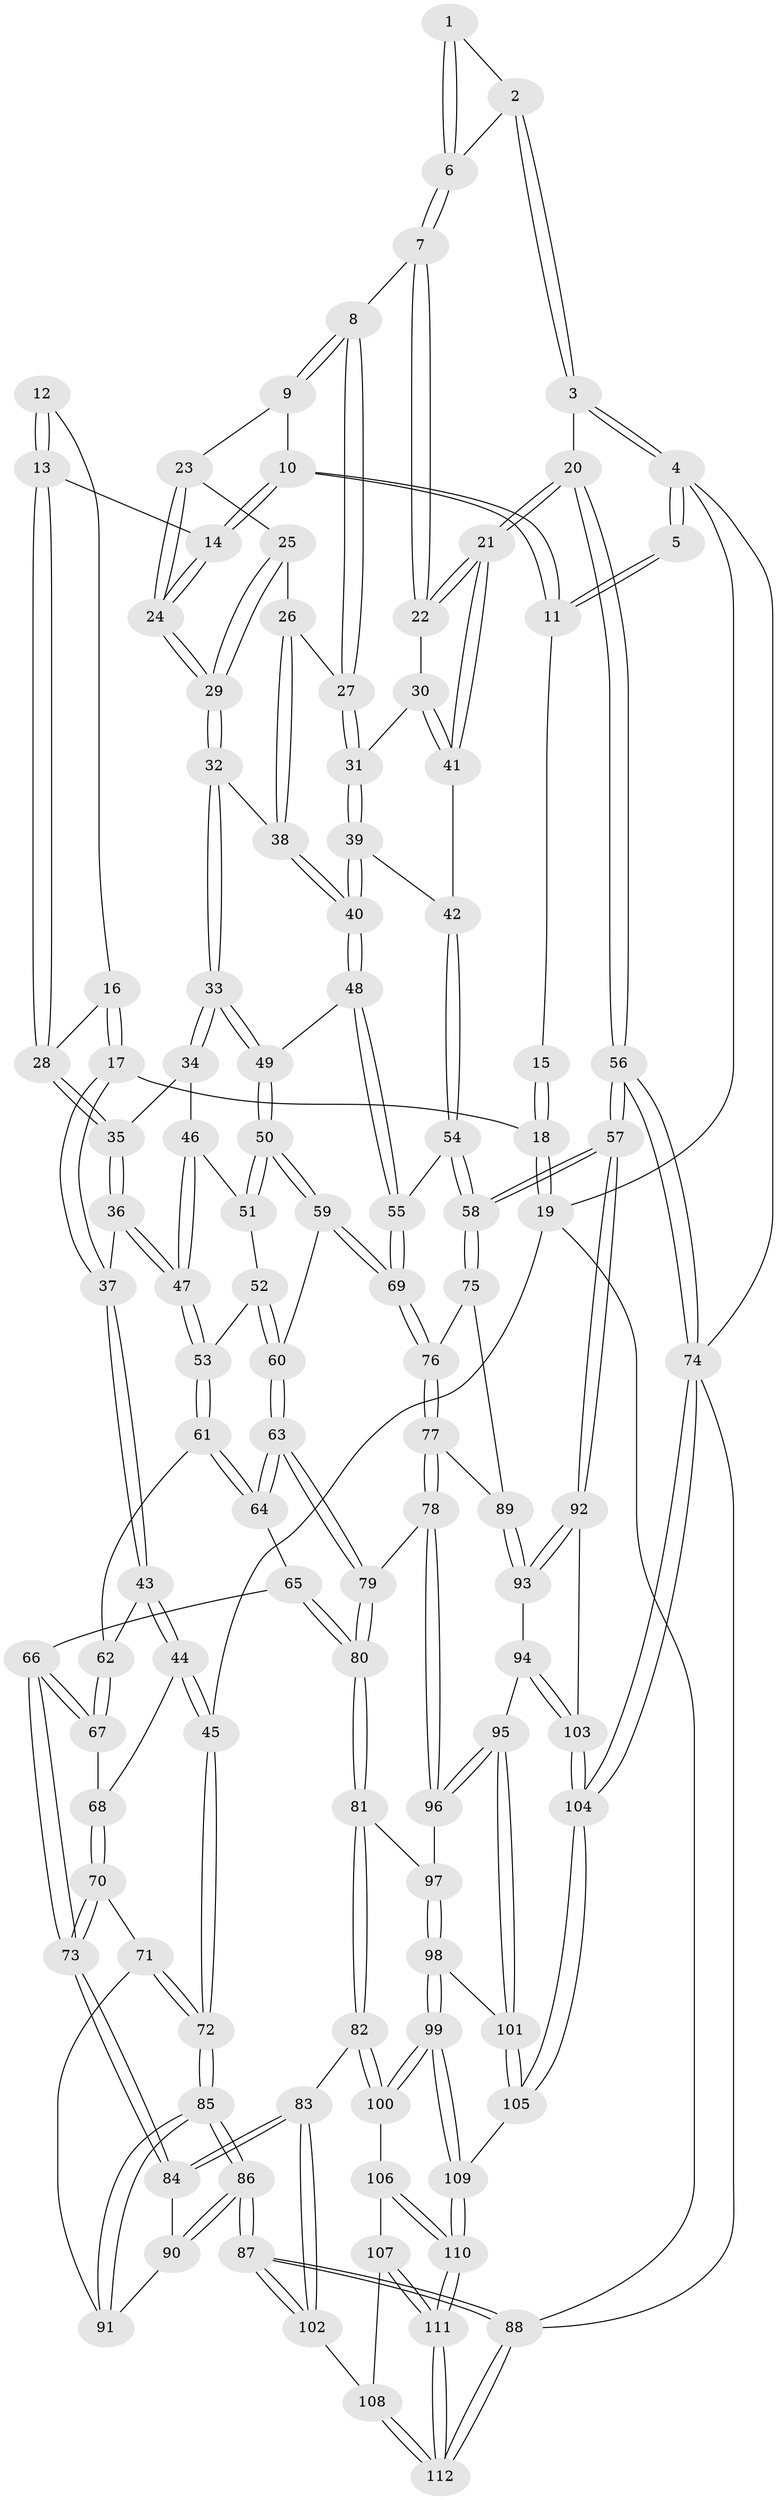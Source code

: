 // coarse degree distribution, {2: 0.06666666666666667, 3: 0.37777777777777777, 4: 0.4666666666666667, 6: 0.022222222222222223, 5: 0.06666666666666667}
// Generated by graph-tools (version 1.1) at 2025/38/03/04/25 23:38:23]
// undirected, 112 vertices, 277 edges
graph export_dot {
  node [color=gray90,style=filled];
  1 [pos="+0.7880854048410378+0"];
  2 [pos="+0.9905546020702095+0.02536433162175724"];
  3 [pos="+1+0.08519286461907394"];
  4 [pos="+1+0"];
  5 [pos="+0.7816093112140124+0"];
  6 [pos="+0.8888676414764496+0.08945383820992744"];
  7 [pos="+0.8967240802756868+0.13190995350158757"];
  8 [pos="+0.8536485959050676+0.15223269709086937"];
  9 [pos="+0.7287190860967673+0.11595994002064038"];
  10 [pos="+0.5893021812856043+0.0041890828325386485"];
  11 [pos="+0.6101526529372757+0"];
  12 [pos="+0.3402390539944989+0.02580931060699332"];
  13 [pos="+0.4676779824115281+0.14142037272079966"];
  14 [pos="+0.5708933971122975+0.04711263242183135"];
  15 [pos="+0.1909353130727546+0"];
  16 [pos="+0.33247852066822037+0.1519423197946969"];
  17 [pos="+0.19679098593506783+0.18635563127937074"];
  18 [pos="+0+0"];
  19 [pos="+0+0"];
  20 [pos="+1+0.21909932490933381"];
  21 [pos="+1+0.21914625457486006"];
  22 [pos="+0.9835327882224849+0.1825868637501037"];
  23 [pos="+0.7293913260863693+0.18700936368879612"];
  24 [pos="+0.6418696668034232+0.22133826615170035"];
  25 [pos="+0.7551408618302693+0.20899335308803219"];
  26 [pos="+0.7887327454023499+0.22863544474488953"];
  27 [pos="+0.8173803045441042+0.20150572401330705"];
  28 [pos="+0.4619630623433212+0.14875625835343306"];
  29 [pos="+0.6443407286339615+0.24150200847899456"];
  30 [pos="+0.893935283565073+0.2932690204038541"];
  31 [pos="+0.8765736249913548+0.30230459469196336"];
  32 [pos="+0.6467794942610601+0.2952203076215225"];
  33 [pos="+0.6287749521977181+0.33567783414194935"];
  34 [pos="+0.5614553962954224+0.31197362839747184"];
  35 [pos="+0.4620681561337627+0.2247172973154671"];
  36 [pos="+0.37498843294125833+0.33970120657390096"];
  37 [pos="+0.1896462585352605+0.24948648921026007"];
  38 [pos="+0.7783239192793164+0.2576750144329026"];
  39 [pos="+0.8281666543468934+0.34562493010428336"];
  40 [pos="+0.8245822794758957+0.3471379261278062"];
  41 [pos="+0.9516525451269758+0.36261647885507065"];
  42 [pos="+0.9412880283367597+0.37742600662897796"];
  43 [pos="+0.13149611990164337+0.323424639353001"];
  44 [pos="+0.11150652661784788+0.3382200644450446"];
  45 [pos="+0+0.4041386003930098"];
  46 [pos="+0.4755139675707106+0.3635817642473657"];
  47 [pos="+0.37924490757715795+0.35194767295029983"];
  48 [pos="+0.796120703753003+0.40091105467155774"];
  49 [pos="+0.6330946115094863+0.3523298061771332"];
  50 [pos="+0.5923424831498001+0.4638985697846383"];
  51 [pos="+0.497333935903268+0.39578172034112835"];
  52 [pos="+0.46022769609397485+0.4235498325391043"];
  53 [pos="+0.3780487193912951+0.3787736857532619"];
  54 [pos="+0.93402117359849+0.503502220316848"];
  55 [pos="+0.8011096688667884+0.41714789531181795"];
  56 [pos="+1+0.7086192824268227"];
  57 [pos="+1+0.6911310110736764"];
  58 [pos="+1+0.6205735984705503"];
  59 [pos="+0.5892747534618158+0.48668773051894704"];
  60 [pos="+0.5413017142198175+0.5201945865619682"];
  61 [pos="+0.3725009259458671+0.3971627831726042"];
  62 [pos="+0.2629625945144694+0.4364207831084556"];
  63 [pos="+0.5241081115041586+0.5377690660871115"];
  64 [pos="+0.3825538244395486+0.5220819378825698"];
  65 [pos="+0.34603345681810366+0.5522273693520631"];
  66 [pos="+0.32385288679657664+0.5589926324714078"];
  67 [pos="+0.2659859353364648+0.4989713797740393"];
  68 [pos="+0.16669757311846167+0.4969157847119112"];
  69 [pos="+0.7146158459110428+0.557364555622863"];
  70 [pos="+0.13684591524042442+0.6166062596375977"];
  71 [pos="+0.009504143095502671+0.5624233098040189"];
  72 [pos="+0+0.47199246629227354"];
  73 [pos="+0.1987384990371853+0.7070076400512819"];
  74 [pos="+1+1"];
  75 [pos="+0.8047079101602359+0.6144621117292897"];
  76 [pos="+0.7267571024902184+0.5818829583954558"];
  77 [pos="+0.6488467794022927+0.6950896296004959"];
  78 [pos="+0.6466293751332665+0.697163719209792"];
  79 [pos="+0.5248340518142023+0.6150191229138432"];
  80 [pos="+0.4503195244360637+0.7154722155377878"];
  81 [pos="+0.4456066965492405+0.7339549141784976"];
  82 [pos="+0.3050471249876245+0.8074743033543034"];
  83 [pos="+0.2125310720199075+0.7731915610763269"];
  84 [pos="+0.20039161329689673+0.7510676620354537"];
  85 [pos="+0+0.6753967254751865"];
  86 [pos="+0+0.8618532667504433"];
  87 [pos="+0+0.8900682139088368"];
  88 [pos="+0+1"];
  89 [pos="+0.769394589136075+0.7191324025032829"];
  90 [pos="+0.19887917701927957+0.7510789217600424"];
  91 [pos="+0.028791390766703062+0.704238178554828"];
  92 [pos="+1+0.7091043990495092"];
  93 [pos="+0.7825581518044149+0.7888693869058128"];
  94 [pos="+0.7309426056904558+0.8415854710961314"];
  95 [pos="+0.7254799978515435+0.8405820910028968"];
  96 [pos="+0.6368804954112492+0.7587267756014358"];
  97 [pos="+0.5439790982290719+0.7966391571723033"];
  98 [pos="+0.5384202574119745+0.8874442356436272"];
  99 [pos="+0.4312935611776943+0.9515585341007918"];
  100 [pos="+0.3335616504584667+0.8601754638751414"];
  101 [pos="+0.612116195490764+0.9361869784469906"];
  102 [pos="+0.17551393383079134+0.8383818467683782"];
  103 [pos="+0.7709439873002976+0.8974297997122253"];
  104 [pos="+0.98380580246601+1"];
  105 [pos="+0.6649109934400629+1"];
  106 [pos="+0.3073331366597236+0.9291694813666652"];
  107 [pos="+0.2565604181699897+0.992755272397474"];
  108 [pos="+0.14195058413621262+0.9145246825073279"];
  109 [pos="+0.45606576617727945+1"];
  110 [pos="+0.3122476847492532+1"];
  111 [pos="+0.28688260195858273+1"];
  112 [pos="+0+1"];
  1 -- 2;
  1 -- 6;
  1 -- 6;
  2 -- 3;
  2 -- 3;
  2 -- 6;
  3 -- 4;
  3 -- 4;
  3 -- 20;
  4 -- 5;
  4 -- 5;
  4 -- 19;
  4 -- 74;
  5 -- 11;
  5 -- 11;
  6 -- 7;
  6 -- 7;
  7 -- 8;
  7 -- 22;
  7 -- 22;
  8 -- 9;
  8 -- 9;
  8 -- 27;
  8 -- 27;
  9 -- 10;
  9 -- 23;
  10 -- 11;
  10 -- 11;
  10 -- 14;
  10 -- 14;
  11 -- 15;
  12 -- 13;
  12 -- 13;
  12 -- 16;
  13 -- 14;
  13 -- 28;
  13 -- 28;
  14 -- 24;
  14 -- 24;
  15 -- 18;
  15 -- 18;
  16 -- 17;
  16 -- 17;
  16 -- 28;
  17 -- 18;
  17 -- 37;
  17 -- 37;
  18 -- 19;
  18 -- 19;
  19 -- 45;
  19 -- 88;
  20 -- 21;
  20 -- 21;
  20 -- 56;
  20 -- 56;
  21 -- 22;
  21 -- 22;
  21 -- 41;
  21 -- 41;
  22 -- 30;
  23 -- 24;
  23 -- 24;
  23 -- 25;
  24 -- 29;
  24 -- 29;
  25 -- 26;
  25 -- 29;
  25 -- 29;
  26 -- 27;
  26 -- 38;
  26 -- 38;
  27 -- 31;
  27 -- 31;
  28 -- 35;
  28 -- 35;
  29 -- 32;
  29 -- 32;
  30 -- 31;
  30 -- 41;
  30 -- 41;
  31 -- 39;
  31 -- 39;
  32 -- 33;
  32 -- 33;
  32 -- 38;
  33 -- 34;
  33 -- 34;
  33 -- 49;
  33 -- 49;
  34 -- 35;
  34 -- 46;
  35 -- 36;
  35 -- 36;
  36 -- 37;
  36 -- 47;
  36 -- 47;
  37 -- 43;
  37 -- 43;
  38 -- 40;
  38 -- 40;
  39 -- 40;
  39 -- 40;
  39 -- 42;
  40 -- 48;
  40 -- 48;
  41 -- 42;
  42 -- 54;
  42 -- 54;
  43 -- 44;
  43 -- 44;
  43 -- 62;
  44 -- 45;
  44 -- 45;
  44 -- 68;
  45 -- 72;
  45 -- 72;
  46 -- 47;
  46 -- 47;
  46 -- 51;
  47 -- 53;
  47 -- 53;
  48 -- 49;
  48 -- 55;
  48 -- 55;
  49 -- 50;
  49 -- 50;
  50 -- 51;
  50 -- 51;
  50 -- 59;
  50 -- 59;
  51 -- 52;
  52 -- 53;
  52 -- 60;
  52 -- 60;
  53 -- 61;
  53 -- 61;
  54 -- 55;
  54 -- 58;
  54 -- 58;
  55 -- 69;
  55 -- 69;
  56 -- 57;
  56 -- 57;
  56 -- 74;
  56 -- 74;
  57 -- 58;
  57 -- 58;
  57 -- 92;
  57 -- 92;
  58 -- 75;
  58 -- 75;
  59 -- 60;
  59 -- 69;
  59 -- 69;
  60 -- 63;
  60 -- 63;
  61 -- 62;
  61 -- 64;
  61 -- 64;
  62 -- 67;
  62 -- 67;
  63 -- 64;
  63 -- 64;
  63 -- 79;
  63 -- 79;
  64 -- 65;
  65 -- 66;
  65 -- 80;
  65 -- 80;
  66 -- 67;
  66 -- 67;
  66 -- 73;
  66 -- 73;
  67 -- 68;
  68 -- 70;
  68 -- 70;
  69 -- 76;
  69 -- 76;
  70 -- 71;
  70 -- 73;
  70 -- 73;
  71 -- 72;
  71 -- 72;
  71 -- 91;
  72 -- 85;
  72 -- 85;
  73 -- 84;
  73 -- 84;
  74 -- 104;
  74 -- 104;
  74 -- 88;
  75 -- 76;
  75 -- 89;
  76 -- 77;
  76 -- 77;
  77 -- 78;
  77 -- 78;
  77 -- 89;
  78 -- 79;
  78 -- 96;
  78 -- 96;
  79 -- 80;
  79 -- 80;
  80 -- 81;
  80 -- 81;
  81 -- 82;
  81 -- 82;
  81 -- 97;
  82 -- 83;
  82 -- 100;
  82 -- 100;
  83 -- 84;
  83 -- 84;
  83 -- 102;
  83 -- 102;
  84 -- 90;
  85 -- 86;
  85 -- 86;
  85 -- 91;
  85 -- 91;
  86 -- 87;
  86 -- 87;
  86 -- 90;
  86 -- 90;
  87 -- 88;
  87 -- 88;
  87 -- 102;
  87 -- 102;
  88 -- 112;
  88 -- 112;
  89 -- 93;
  89 -- 93;
  90 -- 91;
  92 -- 93;
  92 -- 93;
  92 -- 103;
  93 -- 94;
  94 -- 95;
  94 -- 103;
  94 -- 103;
  95 -- 96;
  95 -- 96;
  95 -- 101;
  95 -- 101;
  96 -- 97;
  97 -- 98;
  97 -- 98;
  98 -- 99;
  98 -- 99;
  98 -- 101;
  99 -- 100;
  99 -- 100;
  99 -- 109;
  99 -- 109;
  100 -- 106;
  101 -- 105;
  101 -- 105;
  102 -- 108;
  103 -- 104;
  103 -- 104;
  104 -- 105;
  104 -- 105;
  105 -- 109;
  106 -- 107;
  106 -- 110;
  106 -- 110;
  107 -- 108;
  107 -- 111;
  107 -- 111;
  108 -- 112;
  108 -- 112;
  109 -- 110;
  109 -- 110;
  110 -- 111;
  110 -- 111;
  111 -- 112;
  111 -- 112;
}
